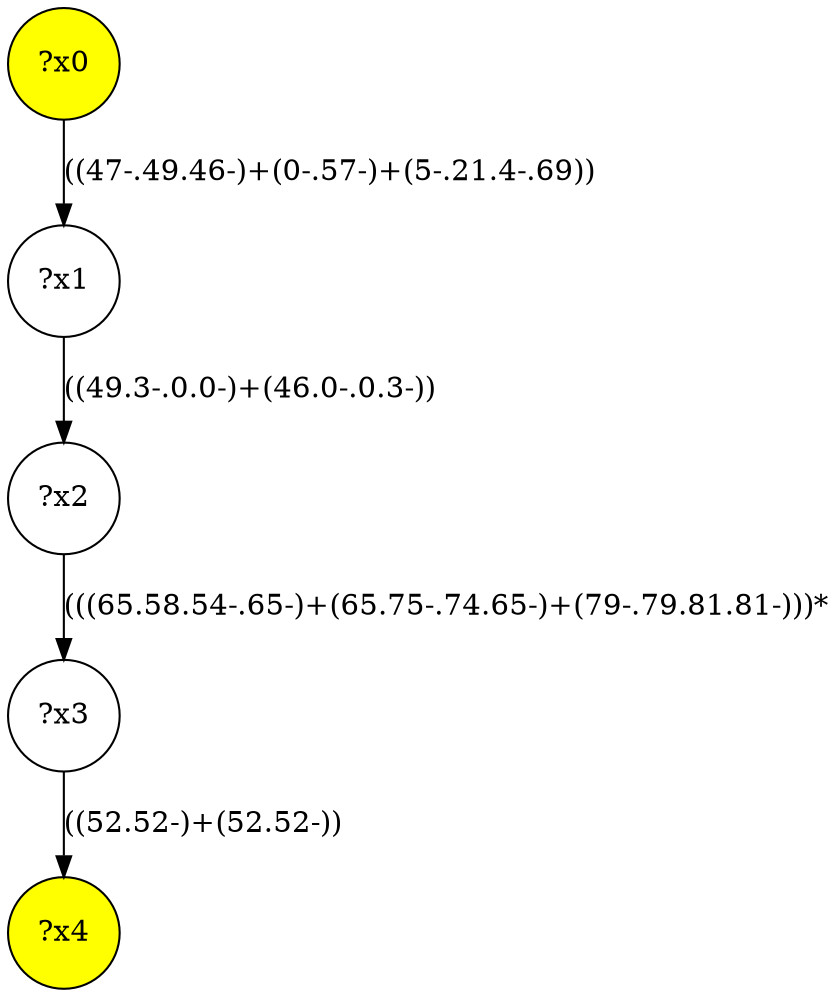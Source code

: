 digraph g {
	x0 [fillcolor="yellow", style="filled," shape=circle, label="?x0"];
	x4 [fillcolor="yellow", style="filled," shape=circle, label="?x4"];
	x1 [shape=circle, label="?x1"];
	x0 -> x1 [label="((47-.49.46-)+(0-.57-)+(5-.21.4-.69))"];
	x2 [shape=circle, label="?x2"];
	x1 -> x2 [label="((49.3-.0.0-)+(46.0-.0.3-))"];
	x3 [shape=circle, label="?x3"];
	x2 -> x3 [label="(((65.58.54-.65-)+(65.75-.74.65-)+(79-.79.81.81-)))*"];
	x3 -> x4 [label="((52.52-)+(52.52-))"];
}

